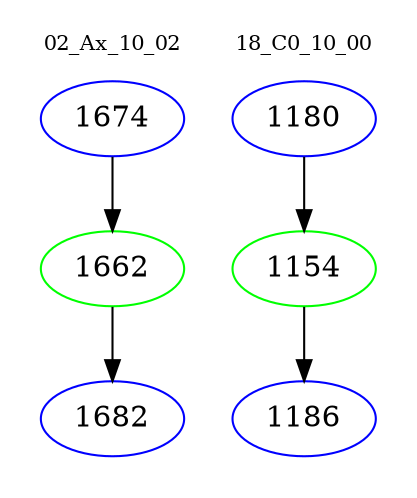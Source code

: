 digraph{
subgraph cluster_0 {
color = white
label = "02_Ax_10_02";
fontsize=10;
T0_1674 [label="1674", color="blue"]
T0_1674 -> T0_1662 [color="black"]
T0_1662 [label="1662", color="green"]
T0_1662 -> T0_1682 [color="black"]
T0_1682 [label="1682", color="blue"]
}
subgraph cluster_1 {
color = white
label = "18_C0_10_00";
fontsize=10;
T1_1180 [label="1180", color="blue"]
T1_1180 -> T1_1154 [color="black"]
T1_1154 [label="1154", color="green"]
T1_1154 -> T1_1186 [color="black"]
T1_1186 [label="1186", color="blue"]
}
}

